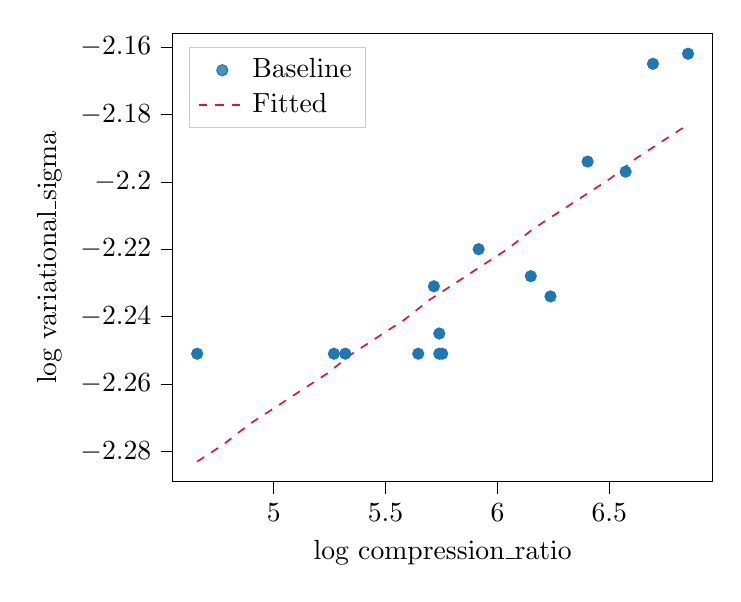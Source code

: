 % This file was created with tikzplotlib v0.10.1.
\begin{tikzpicture}

\definecolor{crimson}{RGB}{220,20,60}
\definecolor{darkgray176}{RGB}{176,176,176}
\definecolor{lightgray204}{RGB}{204,204,204}
\definecolor{steelblue31119180}{RGB}{31,119,180}

\begin{axis}[
legend cell align={left},
legend style={
  fill opacity=0.8,
  draw opacity=1,
  text opacity=1,
  at={(0.03,0.97)},
  anchor=north west,
  draw=lightgray204
},
tick align=outside,
tick pos=left,
x grid style={darkgray176},
xlabel={log compression\_ratio},
xmin=4.549, xmax=6.961,
xtick style={color=black},
y grid style={darkgray176},
ylabel={log variational\_sigma},
ymin=-2.289, ymax=-2.156,
ytick style={color=black}
]
\addplot [draw=steelblue31119180, fill=steelblue31119180, mark=*, only marks]
table{%
x  y
6.852 -2.162
6.695 -2.165
6.573 -2.197
6.403 -2.194
6.237 -2.234
6.149 -2.228
5.916 -2.22
5.753 -2.251
5.74 -2.245
5.74 -2.251
5.716 -2.231
5.646 -2.251
5.32 -2.251
5.269 -2.251
4.658 -2.251
};
\addlegendentry{Baseline}
\addplot [semithick, crimson, dashed]
table {%
4.658 -2.283
4.774 -2.278
4.889 -2.272
5.005 -2.267
5.12 -2.262
5.236 -2.257
5.351 -2.251
5.466 -2.246
5.582 -2.241
5.697 -2.235
5.813 -2.23
5.928 -2.225
6.044 -2.22
6.159 -2.214
6.274 -2.209
6.39 -2.204
6.505 -2.199
6.621 -2.193
6.736 -2.188
6.852 -2.183
};
\addlegendentry{Fitted}
\end{axis}

\end{tikzpicture}
